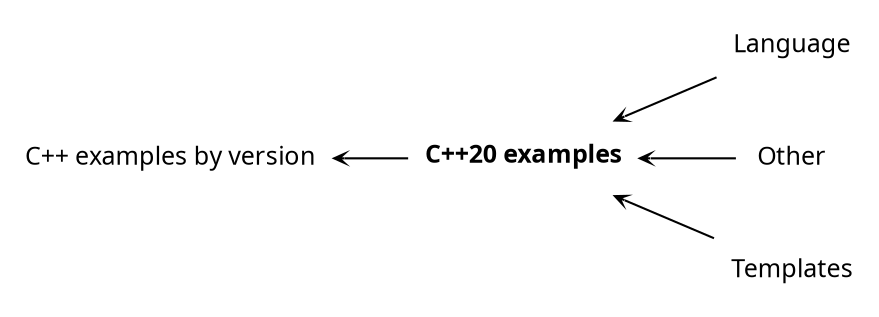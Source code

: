 digraph "C++20 examples"
{
 // INTERACTIVE_SVG=YES
 // LATEX_PDF_SIZE
  graph [];
  edge [fontname=Ubuntu labelfontsize=10 arrowhead=open arrowtail=open arrowsize=0.5];
  node [fontname=Ubuntu fontsize=12 shape=plaintext];
  rankdir=LR;
  Node2 [label="C++ examples by version" URL="$group__CPP.html" tooltip=" " ];
  Node1 [label=<<b>C++20 examples</b>> tooltip=" " ];
  Node3 [label="Language" URL="$group__lang20.html" tooltip=" " ];
  Node5 [label="Other" URL="$group__other20.html" tooltip=" " ];
  Node4 [label="Templates" URL="$group__templ20.html" tooltip=" " ];
  Node2->Node1 [shape=plaintext, dir="back", style="solid"];
  Node1->Node3 [shape=plaintext, dir="back", style="solid"];
  Node1->Node4 [shape=plaintext, dir="back", style="solid"];
  Node1->Node5 [shape=plaintext, dir="back", style="solid"];
}
